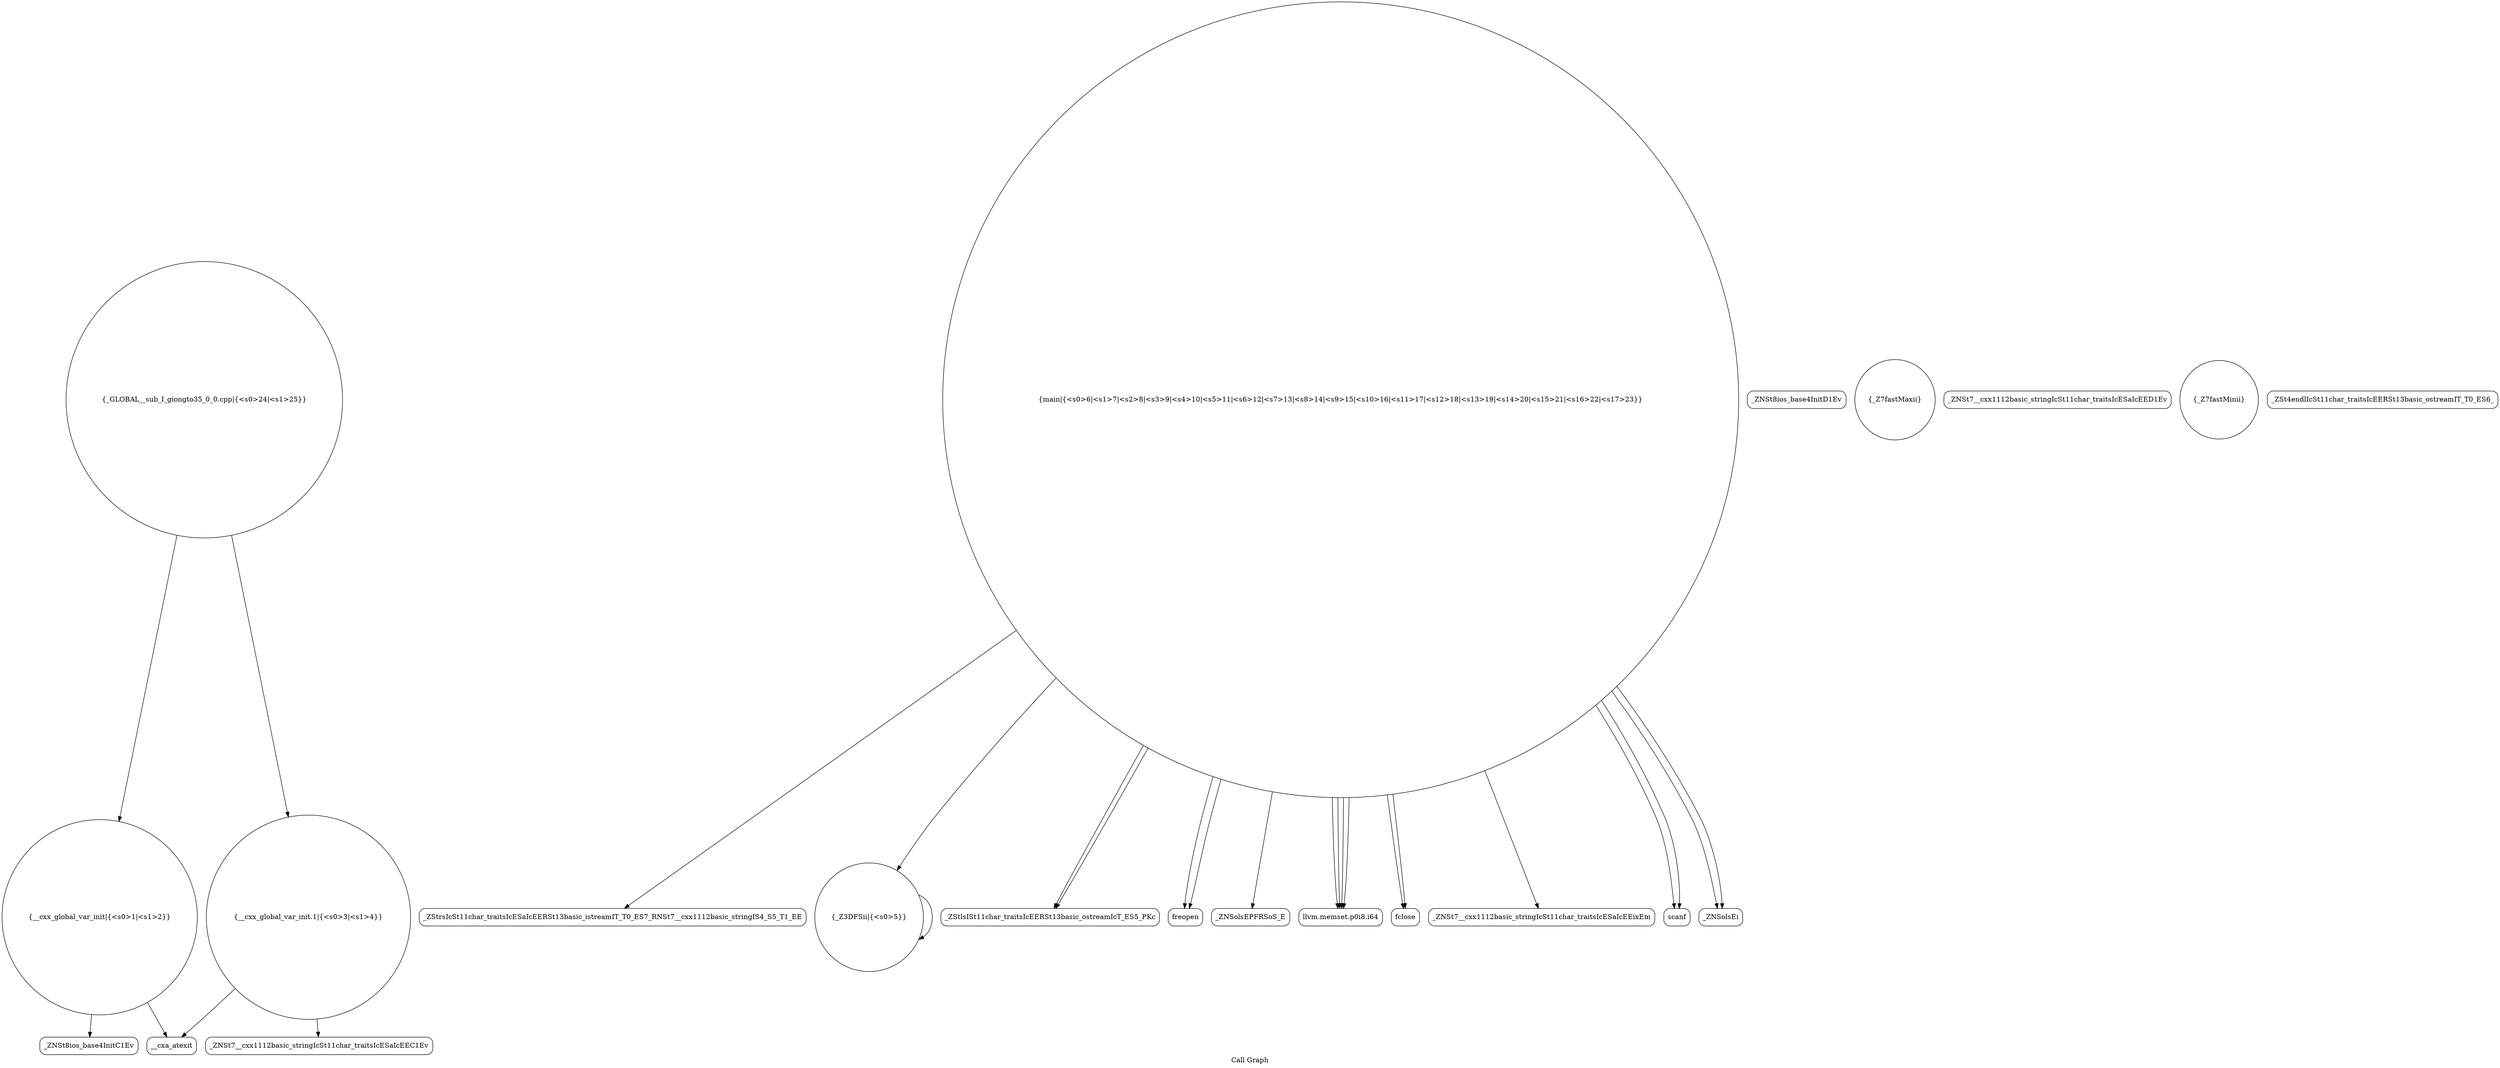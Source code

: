 digraph "Call Graph" {
	label="Call Graph";

	Node0x55e314cea9a0 [shape=record,shape=circle,label="{__cxx_global_var_init|{<s0>1|<s1>2}}"];
	Node0x55e314cea9a0:s0 -> Node0x55e314ceae30[color=black];
	Node0x55e314cea9a0:s1 -> Node0x55e314ceaf30[color=black];
	Node0x55e314ceb130 [shape=record,shape=Mrecord,label="{_ZNSt7__cxx1112basic_stringIcSt11char_traitsIcESaIcEEC1Ev}"];
	Node0x55e314ceb4b0 [shape=record,shape=Mrecord,label="{_ZStrsIcSt11char_traitsIcESaIcEERSt13basic_istreamIT_T0_ES7_RNSt7__cxx1112basic_stringIS4_S5_T1_EE}"];
	Node0x55e314ceb830 [shape=record,shape=circle,label="{_GLOBAL__sub_I_giongto35_0_0.cpp|{<s0>24|<s1>25}}"];
	Node0x55e314ceb830:s0 -> Node0x55e314cea9a0[color=black];
	Node0x55e314ceb830:s1 -> Node0x55e314ceb0b0[color=black];
	Node0x55e314ceaeb0 [shape=record,shape=Mrecord,label="{_ZNSt8ios_base4InitD1Ev}"];
	Node0x55e314ceb230 [shape=record,shape=circle,label="{_Z3DFSii|{<s0>5}}"];
	Node0x55e314ceb230:s0 -> Node0x55e314ceb230[color=black];
	Node0x55e314ceb5b0 [shape=record,shape=Mrecord,label="{_ZStlsISt11char_traitsIcEERSt13basic_ostreamIcT_ES5_PKc}"];
	Node0x55e314ceafb0 [shape=record,shape=circle,label="{_Z7fastMaxii}"];
	Node0x55e314ceb330 [shape=record,shape=Mrecord,label="{freopen}"];
	Node0x55e314ceb6b0 [shape=record,shape=Mrecord,label="{_ZNSolsEPFRSoS_E}"];
	Node0x55e314ceb0b0 [shape=record,shape=circle,label="{__cxx_global_var_init.1|{<s0>3|<s1>4}}"];
	Node0x55e314ceb0b0:s0 -> Node0x55e314ceb130[color=black];
	Node0x55e314ceb0b0:s1 -> Node0x55e314ceaf30[color=black];
	Node0x55e314ceb430 [shape=record,shape=Mrecord,label="{llvm.memset.p0i8.i64}"];
	Node0x55e314ceb7b0 [shape=record,shape=Mrecord,label="{fclose}"];
	Node0x55e314ceae30 [shape=record,shape=Mrecord,label="{_ZNSt8ios_base4InitC1Ev}"];
	Node0x55e314ceb1b0 [shape=record,shape=Mrecord,label="{_ZNSt7__cxx1112basic_stringIcSt11char_traitsIcESaIcEED1Ev}"];
	Node0x55e314ceb530 [shape=record,shape=Mrecord,label="{_ZNSt7__cxx1112basic_stringIcSt11char_traitsIcESaIcEEixEm}"];
	Node0x55e314ceaf30 [shape=record,shape=Mrecord,label="{__cxa_atexit}"];
	Node0x55e314ceb2b0 [shape=record,shape=circle,label="{main|{<s0>6|<s1>7|<s2>8|<s3>9|<s4>10|<s5>11|<s6>12|<s7>13|<s8>14|<s9>15|<s10>16|<s11>17|<s12>18|<s13>19|<s14>20|<s15>21|<s16>22|<s17>23}}"];
	Node0x55e314ceb2b0:s0 -> Node0x55e314ceb330[color=black];
	Node0x55e314ceb2b0:s1 -> Node0x55e314ceb330[color=black];
	Node0x55e314ceb2b0:s2 -> Node0x55e314ceb3b0[color=black];
	Node0x55e314ceb2b0:s3 -> Node0x55e314ceb3b0[color=black];
	Node0x55e314ceb2b0:s4 -> Node0x55e314ceb430[color=black];
	Node0x55e314ceb2b0:s5 -> Node0x55e314ceb430[color=black];
	Node0x55e314ceb2b0:s6 -> Node0x55e314ceb430[color=black];
	Node0x55e314ceb2b0:s7 -> Node0x55e314ceb4b0[color=black];
	Node0x55e314ceb2b0:s8 -> Node0x55e314ceb530[color=black];
	Node0x55e314ceb2b0:s9 -> Node0x55e314ceb430[color=black];
	Node0x55e314ceb2b0:s10 -> Node0x55e314ceb230[color=black];
	Node0x55e314ceb2b0:s11 -> Node0x55e314ceb5b0[color=black];
	Node0x55e314ceb2b0:s12 -> Node0x55e314ceb630[color=black];
	Node0x55e314ceb2b0:s13 -> Node0x55e314ceb5b0[color=black];
	Node0x55e314ceb2b0:s14 -> Node0x55e314ceb630[color=black];
	Node0x55e314ceb2b0:s15 -> Node0x55e314ceb6b0[color=black];
	Node0x55e314ceb2b0:s16 -> Node0x55e314ceb7b0[color=black];
	Node0x55e314ceb2b0:s17 -> Node0x55e314ceb7b0[color=black];
	Node0x55e314ceb630 [shape=record,shape=Mrecord,label="{_ZNSolsEi}"];
	Node0x55e314ceb030 [shape=record,shape=circle,label="{_Z7fastMinii}"];
	Node0x55e314ceb3b0 [shape=record,shape=Mrecord,label="{scanf}"];
	Node0x55e314ceb730 [shape=record,shape=Mrecord,label="{_ZSt4endlIcSt11char_traitsIcEERSt13basic_ostreamIT_T0_ES6_}"];
}
